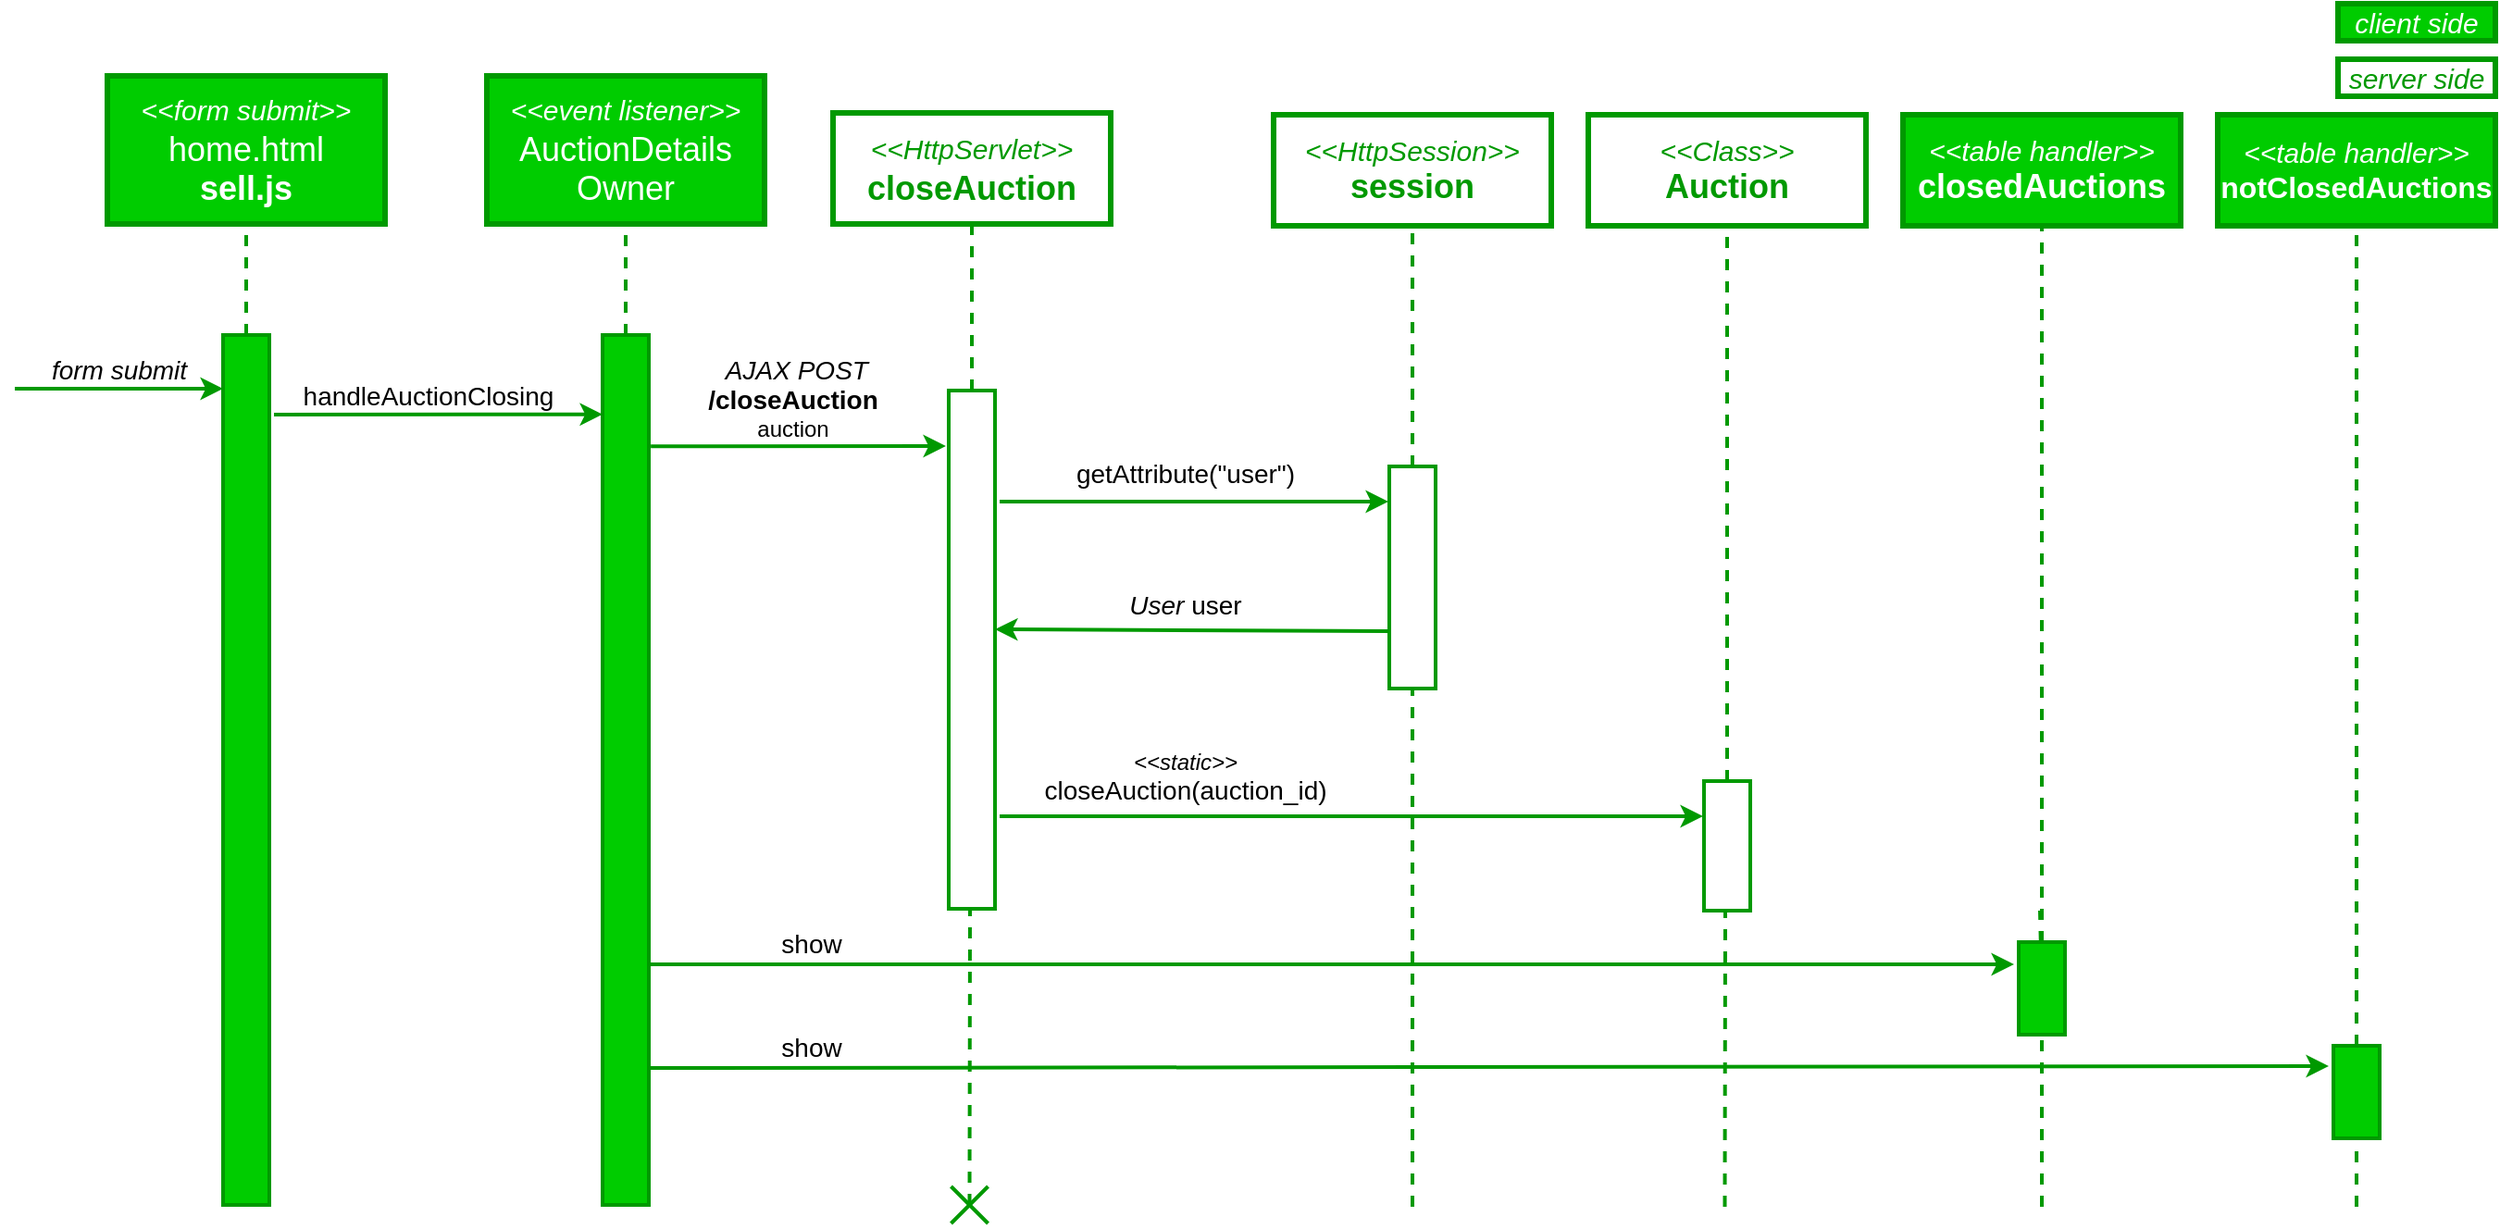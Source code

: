 <mxfile version="21.2.8" type="device">
  <diagram name="Page-1" id="IovuPlnuYOxv74p460Sw">
    <mxGraphModel dx="2426" dy="911" grid="1" gridSize="10" guides="1" tooltips="1" connect="1" arrows="1" fold="1" page="1" pageScale="1" pageWidth="850" pageHeight="1100" math="0" shadow="0">
      <root>
        <mxCell id="0" />
        <mxCell id="1" parent="0" />
        <mxCell id="tjZRGbeKw34wrT0C9eUE-2" value="&lt;i style=&quot;border-color: var(--border-color); color: rgb(0, 153, 0);&quot;&gt;&lt;font style=&quot;border-color: var(--border-color); font-size: 15px;&quot;&gt;&amp;lt;&amp;lt;HttpServlet&amp;gt;&amp;gt;&lt;/font&gt;&lt;/i&gt;&lt;font color=&quot;#009900&quot; style=&quot;&quot;&gt;&lt;b style=&quot;font-size: 18px;&quot;&gt;&lt;br&gt;closeAuction&lt;br&gt;&lt;/b&gt;&lt;/font&gt;" style="rounded=0;whiteSpace=wrap;html=1;strokeWidth=3;fillColor=default;strokeColor=#009900;" parent="1" vertex="1">
          <mxGeometry x="-178" y="220" width="150" height="60" as="geometry" />
        </mxCell>
        <mxCell id="tjZRGbeKw34wrT0C9eUE-3" value="&lt;font color=&quot;#009900&quot; style=&quot;&quot;&gt;&lt;i style=&quot;&quot;&gt;&lt;font style=&quot;font-size: 15px;&quot;&gt;&amp;lt;&amp;lt;Class&amp;gt;&amp;gt;&lt;/font&gt;&lt;/i&gt;&lt;br&gt;&lt;span style=&quot;font-size: 18px;&quot;&gt;&lt;b&gt;Auction&lt;/b&gt;&lt;/span&gt;&lt;br&gt;&lt;/font&gt;" style="rounded=0;whiteSpace=wrap;html=1;strokeWidth=3;fillColor=default;strokeColor=#009900;" parent="1" vertex="1">
          <mxGeometry x="230" y="221" width="150" height="60" as="geometry" />
        </mxCell>
        <mxCell id="tjZRGbeKw34wrT0C9eUE-4" value="" style="endArrow=none;html=1;rounded=0;entryX=0.5;entryY=1;entryDx=0;entryDy=0;strokeWidth=2;fillColor=#d5e8d4;strokeColor=#009900;dashed=1;" parent="1" source="tjZRGbeKw34wrT0C9eUE-6" target="tjZRGbeKw34wrT0C9eUE-2" edge="1">
          <mxGeometry width="50" height="50" relative="1" as="geometry">
            <mxPoint x="-103" y="670" as="sourcePoint" />
            <mxPoint x="142" y="440" as="targetPoint" />
          </mxGeometry>
        </mxCell>
        <mxCell id="tjZRGbeKw34wrT0C9eUE-5" value="" style="endArrow=none;html=1;rounded=0;entryX=0.5;entryY=1;entryDx=0;entryDy=0;strokeWidth=2;fillColor=#d5e8d4;strokeColor=#009900;dashed=1;" parent="1" source="tjZRGbeKw34wrT0C9eUE-10" target="tjZRGbeKw34wrT0C9eUE-3" edge="1">
          <mxGeometry width="50" height="50" relative="1" as="geometry">
            <mxPoint x="305" y="671" as="sourcePoint" />
            <mxPoint x="25" y="351" as="targetPoint" />
          </mxGeometry>
        </mxCell>
        <mxCell id="tjZRGbeKw34wrT0C9eUE-7" value="" style="endArrow=none;html=1;rounded=0;strokeWidth=2;fillColor=#d5e8d4;strokeColor=#009900;dashed=1;" parent="1" edge="1">
          <mxGeometry width="50" height="50" relative="1" as="geometry">
            <mxPoint x="-104.25" y="810" as="sourcePoint" />
            <mxPoint x="-104" y="650" as="targetPoint" />
          </mxGeometry>
        </mxCell>
        <mxCell id="tjZRGbeKw34wrT0C9eUE-6" value="" style="rounded=0;whiteSpace=wrap;html=1;fillColor=#FFFFFF;strokeWidth=2;strokeColor=#009900;" parent="1" vertex="1">
          <mxGeometry x="-115.5" y="370" width="25" height="280" as="geometry" />
        </mxCell>
        <mxCell id="tjZRGbeKw34wrT0C9eUE-9" value="" style="endArrow=none;html=1;rounded=0;strokeWidth=2;strokeColor=#009900;startArrow=classic;startFill=1;" parent="1" edge="1">
          <mxGeometry width="50" height="50" relative="1" as="geometry">
            <mxPoint x="292" y="600" as="sourcePoint" />
            <mxPoint x="-88" y="600" as="targetPoint" />
          </mxGeometry>
        </mxCell>
        <mxCell id="tjZRGbeKw34wrT0C9eUE-11" value="" style="endArrow=none;html=1;rounded=0;strokeWidth=2;fillColor=#d5e8d4;strokeColor=#009900;dashed=1;" parent="1" edge="1">
          <mxGeometry width="50" height="50" relative="1" as="geometry">
            <mxPoint x="303.75" y="811" as="sourcePoint" />
            <mxPoint x="304" y="651" as="targetPoint" />
          </mxGeometry>
        </mxCell>
        <mxCell id="tjZRGbeKw34wrT0C9eUE-10" value="" style="rounded=0;whiteSpace=wrap;html=1;fillColor=#FFFFFF;strokeWidth=2;strokeColor=#009900;" parent="1" vertex="1">
          <mxGeometry x="292.5" y="581" width="25" height="70" as="geometry" />
        </mxCell>
        <mxCell id="tjZRGbeKw34wrT0C9eUE-12" value="&lt;font style=&quot;&quot;&gt;&lt;i style=&quot;&quot;&gt;&lt;font style=&quot;font-size: 12px;&quot;&gt;&amp;lt;&amp;lt;static&amp;gt;&amp;gt;&lt;/font&gt;&lt;/i&gt;&lt;br&gt;&lt;span style=&quot;font-size: 14px;&quot;&gt;closeAuction(auction_id)&lt;/span&gt;&lt;br&gt;&lt;/font&gt;" style="text;html=1;align=center;verticalAlign=middle;resizable=0;points=[];autosize=1;strokeColor=none;fillColor=none;" parent="1" vertex="1">
          <mxGeometry x="-78" y="559" width="180" height="40" as="geometry" />
        </mxCell>
        <mxCell id="tjZRGbeKw34wrT0C9eUE-20" value="" style="endArrow=none;html=1;rounded=0;exitX=0;exitY=0.25;exitDx=0;exitDy=0;strokeWidth=2;strokeColor=#009900;startArrow=classic;startFill=1;" parent="1" edge="1">
          <mxGeometry width="50" height="50" relative="1" as="geometry">
            <mxPoint x="-507.5" y="369" as="sourcePoint" />
            <mxPoint x="-620" y="369" as="targetPoint" />
          </mxGeometry>
        </mxCell>
        <mxCell id="tjZRGbeKw34wrT0C9eUE-21" value="&lt;font style=&quot;font-size: 14px;&quot;&gt;&lt;i&gt;form submit&lt;/i&gt;&lt;/font&gt;" style="text;html=1;align=center;verticalAlign=middle;resizable=0;points=[];autosize=1;strokeColor=none;fillColor=none;" parent="1" vertex="1">
          <mxGeometry x="-614" y="344" width="100" height="30" as="geometry" />
        </mxCell>
        <mxCell id="tjZRGbeKw34wrT0C9eUE-22" value="&lt;font style=&quot;font-size: 14px;&quot;&gt;&lt;i&gt;&amp;nbsp;AJAX POST&lt;/i&gt;&lt;br&gt;&lt;b&gt;/closeAuction&lt;/b&gt;&lt;/font&gt;&lt;br&gt;auction" style="text;html=1;align=center;verticalAlign=middle;resizable=0;points=[];autosize=1;strokeColor=none;fillColor=none;" parent="1" vertex="1">
          <mxGeometry x="-260" y="344" width="120" height="60" as="geometry" />
        </mxCell>
        <mxCell id="tjZRGbeKw34wrT0C9eUE-23" value="&lt;font color=&quot;#009900&quot; style=&quot;&quot;&gt;&lt;span style=&quot;font-size: 15px;&quot;&gt;&lt;i&gt;&amp;lt;&amp;lt;HttpSession&amp;gt;&amp;gt;&lt;/i&gt;&lt;/span&gt;&lt;br&gt;&lt;span style=&quot;font-size: 18px;&quot;&gt;&lt;b&gt;session&lt;/b&gt;&lt;/span&gt;&lt;br&gt;&lt;/font&gt;" style="rounded=0;whiteSpace=wrap;html=1;strokeWidth=3;fillColor=default;strokeColor=#009900;" parent="1" vertex="1">
          <mxGeometry x="60" y="221" width="150" height="60" as="geometry" />
        </mxCell>
        <mxCell id="tjZRGbeKw34wrT0C9eUE-24" value="" style="endArrow=none;html=1;rounded=0;entryX=0.5;entryY=1;entryDx=0;entryDy=0;strokeWidth=2;fillColor=#d5e8d4;strokeColor=#009900;dashed=1;" parent="1" source="tjZRGbeKw34wrT0C9eUE-26" target="tjZRGbeKw34wrT0C9eUE-23" edge="1">
          <mxGeometry width="50" height="50" relative="1" as="geometry">
            <mxPoint x="135" y="671" as="sourcePoint" />
            <mxPoint x="-145" y="351" as="targetPoint" />
          </mxGeometry>
        </mxCell>
        <mxCell id="tjZRGbeKw34wrT0C9eUE-25" value="" style="endArrow=none;html=1;rounded=0;entryX=0.5;entryY=1;entryDx=0;entryDy=0;strokeWidth=2;fillColor=#d5e8d4;strokeColor=#009900;dashed=1;" parent="1" target="tjZRGbeKw34wrT0C9eUE-26" edge="1">
          <mxGeometry width="50" height="50" relative="1" as="geometry">
            <mxPoint x="135" y="811" as="sourcePoint" />
            <mxPoint x="135" y="491" as="targetPoint" />
          </mxGeometry>
        </mxCell>
        <mxCell id="tjZRGbeKw34wrT0C9eUE-26" value="" style="rounded=0;whiteSpace=wrap;html=1;fillColor=#FFFFFF;strokeWidth=2;strokeColor=#009900;" parent="1" vertex="1">
          <mxGeometry x="122.5" y="411" width="25" height="120" as="geometry" />
        </mxCell>
        <mxCell id="tjZRGbeKw34wrT0C9eUE-27" value="" style="endArrow=none;html=1;rounded=0;strokeWidth=2;strokeColor=#009900;startArrow=classic;startFill=1;" parent="1" edge="1">
          <mxGeometry width="50" height="50" relative="1" as="geometry">
            <mxPoint x="122" y="430" as="sourcePoint" />
            <mxPoint x="-88" y="430" as="targetPoint" />
          </mxGeometry>
        </mxCell>
        <mxCell id="tjZRGbeKw34wrT0C9eUE-28" value="&lt;font style=&quot;font-size: 14px;&quot;&gt;getAttribute(&quot;user&quot;)&lt;/font&gt;" style="text;html=1;align=center;verticalAlign=middle;resizable=0;points=[];autosize=1;strokeColor=none;fillColor=none;" parent="1" vertex="1">
          <mxGeometry x="-58" y="400" width="140" height="30" as="geometry" />
        </mxCell>
        <mxCell id="tjZRGbeKw34wrT0C9eUE-29" value="" style="endArrow=none;html=1;rounded=0;strokeWidth=2;strokeColor=#009900;startArrow=classic;startFill=1;" parent="1" edge="1">
          <mxGeometry width="50" height="50" relative="1" as="geometry">
            <mxPoint x="-90.5" y="499" as="sourcePoint" />
            <mxPoint x="122" y="500" as="targetPoint" />
          </mxGeometry>
        </mxCell>
        <mxCell id="tjZRGbeKw34wrT0C9eUE-30" value="&lt;font style=&quot;font-size: 14px;&quot;&gt;&lt;i&gt;User&lt;/i&gt; user&lt;/font&gt;" style="text;html=1;align=center;verticalAlign=middle;resizable=0;points=[];autosize=1;strokeColor=none;fillColor=none;" parent="1" vertex="1">
          <mxGeometry x="-28" y="471" width="80" height="30" as="geometry" />
        </mxCell>
        <mxCell id="tjZRGbeKw34wrT0C9eUE-34" value="" style="group" parent="1" vertex="1" connectable="0">
          <mxGeometry x="-114.25" y="800" width="20" height="20" as="geometry" />
        </mxCell>
        <mxCell id="tjZRGbeKw34wrT0C9eUE-32" value="" style="endArrow=none;html=1;rounded=0;strokeWidth=2;fillColor=#d5e8d4;strokeColor=#009900;" parent="tjZRGbeKw34wrT0C9eUE-34" edge="1">
          <mxGeometry width="50" height="50" relative="1" as="geometry">
            <mxPoint y="20" as="sourcePoint" />
            <mxPoint x="20" as="targetPoint" />
          </mxGeometry>
        </mxCell>
        <mxCell id="tjZRGbeKw34wrT0C9eUE-33" value="" style="endArrow=none;html=1;rounded=0;strokeWidth=2;fillColor=#d5e8d4;strokeColor=#009900;" parent="tjZRGbeKw34wrT0C9eUE-34" edge="1">
          <mxGeometry width="50" height="50" relative="1" as="geometry">
            <mxPoint x="20" y="20" as="sourcePoint" />
            <mxPoint as="targetPoint" />
          </mxGeometry>
        </mxCell>
        <mxCell id="ki2tDZn7keGU7olpMhpC-1" value="&lt;i style=&quot;border-color: var(--border-color);&quot;&gt;&lt;font style=&quot;border-color: var(--border-color); font-size: 15px;&quot;&gt;&amp;lt;&amp;lt;form submit&amp;gt;&amp;gt;&lt;/font&gt;&lt;/i&gt;&lt;span style=&quot;font-size: 18px;&quot;&gt;&lt;br&gt;home.html&lt;br&gt;&lt;b style=&quot;&quot;&gt;sell.js&lt;/b&gt;&lt;br&gt;&lt;/span&gt;" style="rounded=0;whiteSpace=wrap;html=1;strokeWidth=3;fillColor=#00cc00;strokeColor=#009900;fillStyle=auto;fontColor=#ffffff;" vertex="1" parent="1">
          <mxGeometry x="-570" y="200" width="150" height="80" as="geometry" />
        </mxCell>
        <mxCell id="ki2tDZn7keGU7olpMhpC-2" value="" style="endArrow=none;html=1;rounded=0;entryX=0.5;entryY=1;entryDx=0;entryDy=0;strokeWidth=2;fillColor=#d5e8d4;strokeColor=#009900;dashed=1;" edge="1" parent="1" source="ki2tDZn7keGU7olpMhpC-4" target="ki2tDZn7keGU7olpMhpC-1">
          <mxGeometry width="50" height="50" relative="1" as="geometry">
            <mxPoint x="-495" y="670" as="sourcePoint" />
            <mxPoint x="-250" y="440" as="targetPoint" />
          </mxGeometry>
        </mxCell>
        <mxCell id="ki2tDZn7keGU7olpMhpC-4" value="" style="rounded=0;whiteSpace=wrap;html=1;fillColor=#00CC00;strokeWidth=2;strokeColor=#009900;" vertex="1" parent="1">
          <mxGeometry x="-507.5" y="340" width="25" height="470" as="geometry" />
        </mxCell>
        <mxCell id="ki2tDZn7keGU7olpMhpC-5" value="" style="endArrow=none;html=1;rounded=0;strokeWidth=2;strokeColor=#009900;startArrow=classic;startFill=1;entryX=1.042;entryY=0.128;entryDx=0;entryDy=0;entryPerimeter=0;" edge="1" parent="1" target="ki2tDZn7keGU7olpMhpC-15">
          <mxGeometry width="50" height="50" relative="1" as="geometry">
            <mxPoint x="-117" y="400" as="sourcePoint" />
            <mxPoint x="-274" y="400.16" as="targetPoint" />
          </mxGeometry>
        </mxCell>
        <mxCell id="ki2tDZn7keGU7olpMhpC-13" value="&lt;i style=&quot;border-color: var(--border-color);&quot;&gt;&lt;font color=&quot;#ffffff&quot; style=&quot;border-color: var(--border-color); font-size: 15px;&quot;&gt;&amp;lt;&amp;lt;event listener&amp;gt;&amp;gt;&lt;/font&gt;&lt;/i&gt;&lt;span style=&quot;font-size: 18px;&quot;&gt;&lt;font color=&quot;#ffffff&quot;&gt;&lt;br&gt;AuctionDetails&lt;br&gt;Owner&lt;/font&gt;&lt;br&gt;&lt;/span&gt;" style="rounded=0;whiteSpace=wrap;html=1;strokeWidth=3;fillColor=#00CC00;strokeColor=#009900;" vertex="1" parent="1">
          <mxGeometry x="-365" y="200" width="150" height="80" as="geometry" />
        </mxCell>
        <mxCell id="ki2tDZn7keGU7olpMhpC-14" value="" style="endArrow=none;html=1;rounded=0;entryX=0.5;entryY=1;entryDx=0;entryDy=0;strokeWidth=2;fillColor=#d5e8d4;strokeColor=#009900;dashed=1;" edge="1" parent="1" source="ki2tDZn7keGU7olpMhpC-15" target="ki2tDZn7keGU7olpMhpC-13">
          <mxGeometry width="50" height="50" relative="1" as="geometry">
            <mxPoint x="-290" y="670" as="sourcePoint" />
            <mxPoint x="-45" y="440" as="targetPoint" />
          </mxGeometry>
        </mxCell>
        <mxCell id="ki2tDZn7keGU7olpMhpC-15" value="" style="rounded=0;whiteSpace=wrap;html=1;fillColor=#00CC00;strokeWidth=2;strokeColor=#009900;" vertex="1" parent="1">
          <mxGeometry x="-302.5" y="340" width="25" height="470" as="geometry" />
        </mxCell>
        <mxCell id="ki2tDZn7keGU7olpMhpC-16" value="" style="endArrow=none;html=1;rounded=0;strokeWidth=2;strokeColor=#009900;startArrow=classic;startFill=1;" edge="1" parent="1">
          <mxGeometry width="50" height="50" relative="1" as="geometry">
            <mxPoint x="-302.5" y="382.86" as="sourcePoint" />
            <mxPoint x="-480" y="383" as="targetPoint" />
          </mxGeometry>
        </mxCell>
        <mxCell id="ki2tDZn7keGU7olpMhpC-17" value="&lt;span style=&quot;font-size: 14px;&quot;&gt;handleAuctionClosing&lt;/span&gt;" style="text;html=1;align=center;verticalAlign=middle;resizable=0;points=[];autosize=1;strokeColor=none;fillColor=none;" vertex="1" parent="1">
          <mxGeometry x="-477" y="358" width="160" height="30" as="geometry" />
        </mxCell>
        <mxCell id="ki2tDZn7keGU7olpMhpC-19" value="&lt;font color=&quot;#ffffff&quot;&gt;&lt;i style=&quot;&quot;&gt;&lt;font style=&quot;font-size: 15px;&quot;&gt;&amp;lt;&amp;lt;table handler&amp;gt;&amp;gt;&lt;/font&gt;&lt;/i&gt;&lt;br&gt;&lt;span style=&quot;font-size: 18px;&quot;&gt;&lt;b style=&quot;&quot;&gt;closedAuctions&lt;/b&gt;&lt;/span&gt;&lt;/font&gt;" style="rounded=0;whiteSpace=wrap;html=1;strokeWidth=3;fillColor=#00CC00;strokeColor=#009900;" vertex="1" parent="1">
          <mxGeometry x="400" y="221" width="150" height="60" as="geometry" />
        </mxCell>
        <mxCell id="ki2tDZn7keGU7olpMhpC-20" value="" style="endArrow=none;html=1;rounded=0;entryX=0.5;entryY=1;entryDx=0;entryDy=0;strokeWidth=2;fillColor=#d5e8d4;strokeColor=#009900;dashed=1;" edge="1" parent="1" source="ki2tDZn7keGU7olpMhpC-22" target="ki2tDZn7keGU7olpMhpC-19">
          <mxGeometry width="50" height="50" relative="1" as="geometry">
            <mxPoint x="475" y="671" as="sourcePoint" />
            <mxPoint x="195" y="351" as="targetPoint" />
          </mxGeometry>
        </mxCell>
        <mxCell id="ki2tDZn7keGU7olpMhpC-21" value="" style="endArrow=none;html=1;rounded=0;strokeWidth=2;fillColor=#d5e8d4;strokeColor=#009900;dashed=1;" edge="1" parent="1" source="ki2tDZn7keGU7olpMhpC-22">
          <mxGeometry width="50" height="50" relative="1" as="geometry">
            <mxPoint x="473.75" y="811" as="sourcePoint" />
            <mxPoint x="474" y="651" as="targetPoint" />
          </mxGeometry>
        </mxCell>
        <mxCell id="ki2tDZn7keGU7olpMhpC-23" value="&lt;font color=&quot;#ffffff&quot;&gt;&lt;i style=&quot;&quot;&gt;&lt;font style=&quot;font-size: 15px;&quot;&gt;&amp;lt;&amp;lt;table handler&amp;gt;&amp;gt;&lt;/font&gt;&lt;/i&gt;&lt;br&gt;&lt;b style=&quot;&quot;&gt;&lt;font style=&quot;font-size: 16px;&quot;&gt;notClosedAuctions&lt;/font&gt;&lt;/b&gt;&lt;/font&gt;" style="rounded=0;whiteSpace=wrap;html=1;strokeWidth=3;fillColor=#00CC00;strokeColor=#009900;" vertex="1" parent="1">
          <mxGeometry x="570" y="221" width="150" height="60" as="geometry" />
        </mxCell>
        <mxCell id="ki2tDZn7keGU7olpMhpC-24" value="" style="endArrow=none;html=1;rounded=0;entryX=0.5;entryY=1;entryDx=0;entryDy=0;strokeWidth=2;fillColor=#d5e8d4;strokeColor=#009900;dashed=1;" edge="1" parent="1" source="ki2tDZn7keGU7olpMhpC-26" target="ki2tDZn7keGU7olpMhpC-23">
          <mxGeometry width="50" height="50" relative="1" as="geometry">
            <mxPoint x="645" y="671" as="sourcePoint" />
            <mxPoint x="365" y="351" as="targetPoint" />
          </mxGeometry>
        </mxCell>
        <mxCell id="ki2tDZn7keGU7olpMhpC-27" value="" style="endArrow=none;html=1;rounded=0;strokeWidth=2;fillColor=#d5e8d4;strokeColor=#009900;dashed=1;" edge="1" parent="1" target="ki2tDZn7keGU7olpMhpC-22">
          <mxGeometry width="50" height="50" relative="1" as="geometry">
            <mxPoint x="475" y="811" as="sourcePoint" />
            <mxPoint x="474" y="651" as="targetPoint" />
          </mxGeometry>
        </mxCell>
        <mxCell id="ki2tDZn7keGU7olpMhpC-22" value="" style="rounded=0;whiteSpace=wrap;html=1;fillColor=#00CC00;strokeWidth=2;strokeColor=#009900;" vertex="1" parent="1">
          <mxGeometry x="462.5" y="668" width="25" height="50" as="geometry" />
        </mxCell>
        <mxCell id="ki2tDZn7keGU7olpMhpC-28" value="" style="endArrow=none;html=1;rounded=0;strokeWidth=2;fillColor=#d5e8d4;strokeColor=#009900;dashed=1;" edge="1" parent="1" target="ki2tDZn7keGU7olpMhpC-26">
          <mxGeometry width="50" height="50" relative="1" as="geometry">
            <mxPoint x="645" y="811" as="sourcePoint" />
            <mxPoint x="644" y="651" as="targetPoint" />
          </mxGeometry>
        </mxCell>
        <mxCell id="ki2tDZn7keGU7olpMhpC-26" value="" style="rounded=0;whiteSpace=wrap;html=1;fillColor=#00CC00;strokeWidth=2;strokeColor=#009900;" vertex="1" parent="1">
          <mxGeometry x="632.5" y="724" width="25" height="50" as="geometry" />
        </mxCell>
        <mxCell id="ki2tDZn7keGU7olpMhpC-29" value="" style="endArrow=none;html=1;rounded=0;strokeWidth=2;strokeColor=#009900;startArrow=classic;startFill=1;" edge="1" parent="1">
          <mxGeometry width="50" height="50" relative="1" as="geometry">
            <mxPoint x="460" y="680" as="sourcePoint" />
            <mxPoint x="-277" y="680" as="targetPoint" />
          </mxGeometry>
        </mxCell>
        <mxCell id="ki2tDZn7keGU7olpMhpC-30" value="" style="endArrow=none;html=1;rounded=0;strokeWidth=2;strokeColor=#009900;startArrow=classic;startFill=1;" edge="1" parent="1">
          <mxGeometry width="50" height="50" relative="1" as="geometry">
            <mxPoint x="630" y="735" as="sourcePoint" />
            <mxPoint x="-276.5" y="736" as="targetPoint" />
          </mxGeometry>
        </mxCell>
        <mxCell id="ki2tDZn7keGU7olpMhpC-31" value="&lt;span style=&quot;font-size: 14px;&quot;&gt;show&lt;/span&gt;" style="text;html=1;align=center;verticalAlign=middle;resizable=0;points=[];autosize=1;strokeColor=none;fillColor=none;" vertex="1" parent="1">
          <mxGeometry x="-220" y="654" width="60" height="30" as="geometry" />
        </mxCell>
        <mxCell id="ki2tDZn7keGU7olpMhpC-32" value="&lt;span style=&quot;font-size: 14px;&quot;&gt;show&lt;/span&gt;" style="text;html=1;align=center;verticalAlign=middle;resizable=0;points=[];autosize=1;strokeColor=none;fillColor=none;" vertex="1" parent="1">
          <mxGeometry x="-220" y="710" width="60" height="30" as="geometry" />
        </mxCell>
        <mxCell id="ki2tDZn7keGU7olpMhpC-33" value="&lt;font color=&quot;#009900&quot; style=&quot;&quot;&gt;&lt;span style=&quot;font-size: 15px;&quot;&gt;&lt;i&gt;server side&lt;/i&gt;&lt;/span&gt;&lt;br&gt;&lt;/font&gt;" style="rounded=0;whiteSpace=wrap;html=1;strokeWidth=3;fillColor=default;strokeColor=#009900;" vertex="1" parent="1">
          <mxGeometry x="635" y="191" width="85" height="20" as="geometry" />
        </mxCell>
        <mxCell id="ki2tDZn7keGU7olpMhpC-34" value="&lt;font color=&quot;#ffffff&quot;&gt;&lt;span style=&quot;font-size: 15px;&quot;&gt;&lt;i&gt;client side&lt;/i&gt;&lt;/span&gt;&lt;/font&gt;" style="rounded=0;whiteSpace=wrap;html=1;strokeWidth=3;fillColor=#00CC00;strokeColor=#009900;" vertex="1" parent="1">
          <mxGeometry x="635" y="161" width="85" height="20" as="geometry" />
        </mxCell>
      </root>
    </mxGraphModel>
  </diagram>
</mxfile>
